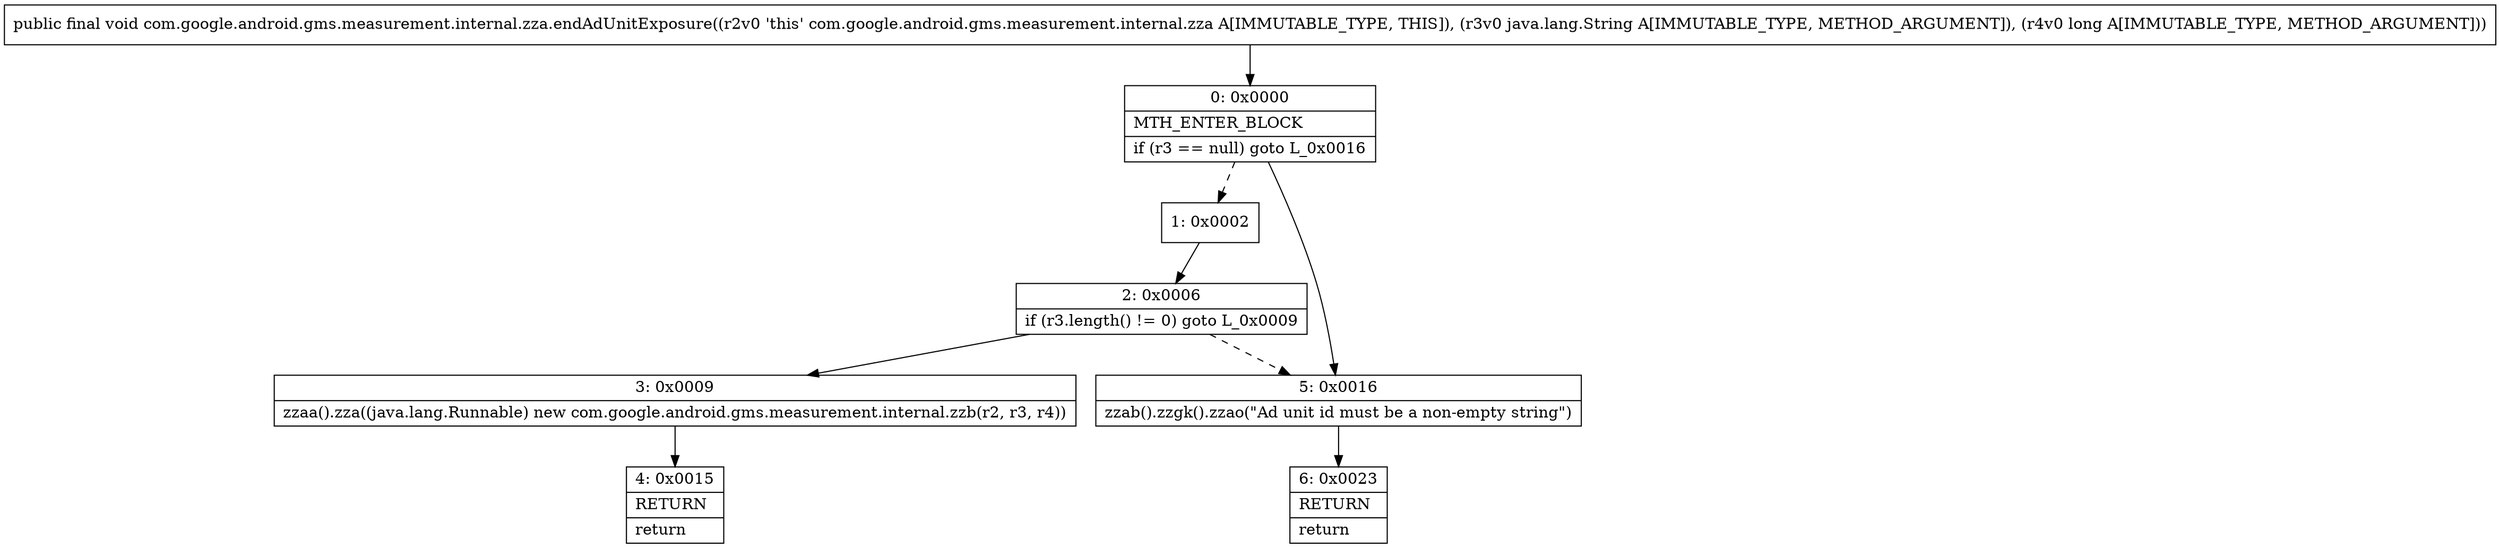 digraph "CFG forcom.google.android.gms.measurement.internal.zza.endAdUnitExposure(Ljava\/lang\/String;J)V" {
Node_0 [shape=record,label="{0\:\ 0x0000|MTH_ENTER_BLOCK\l|if (r3 == null) goto L_0x0016\l}"];
Node_1 [shape=record,label="{1\:\ 0x0002}"];
Node_2 [shape=record,label="{2\:\ 0x0006|if (r3.length() != 0) goto L_0x0009\l}"];
Node_3 [shape=record,label="{3\:\ 0x0009|zzaa().zza((java.lang.Runnable) new com.google.android.gms.measurement.internal.zzb(r2, r3, r4))\l}"];
Node_4 [shape=record,label="{4\:\ 0x0015|RETURN\l|return\l}"];
Node_5 [shape=record,label="{5\:\ 0x0016|zzab().zzgk().zzao(\"Ad unit id must be a non\-empty string\")\l}"];
Node_6 [shape=record,label="{6\:\ 0x0023|RETURN\l|return\l}"];
MethodNode[shape=record,label="{public final void com.google.android.gms.measurement.internal.zza.endAdUnitExposure((r2v0 'this' com.google.android.gms.measurement.internal.zza A[IMMUTABLE_TYPE, THIS]), (r3v0 java.lang.String A[IMMUTABLE_TYPE, METHOD_ARGUMENT]), (r4v0 long A[IMMUTABLE_TYPE, METHOD_ARGUMENT])) }"];
MethodNode -> Node_0;
Node_0 -> Node_1[style=dashed];
Node_0 -> Node_5;
Node_1 -> Node_2;
Node_2 -> Node_3;
Node_2 -> Node_5[style=dashed];
Node_3 -> Node_4;
Node_5 -> Node_6;
}

